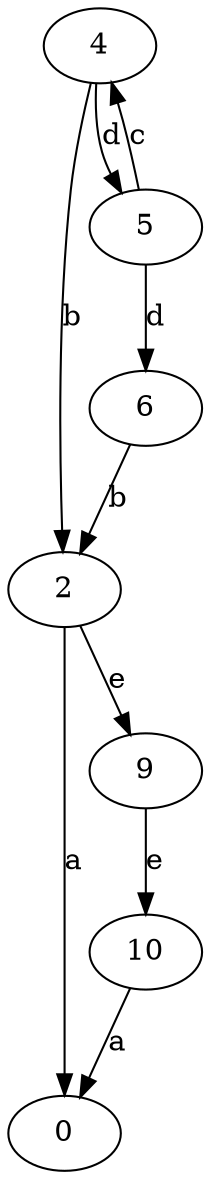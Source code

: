 strict digraph  {
0;
2;
4;
5;
6;
9;
10;
2 -> 0  [label=a];
2 -> 9  [label=e];
4 -> 2  [label=b];
4 -> 5  [label=d];
5 -> 4  [label=c];
5 -> 6  [label=d];
6 -> 2  [label=b];
9 -> 10  [label=e];
10 -> 0  [label=a];
}
